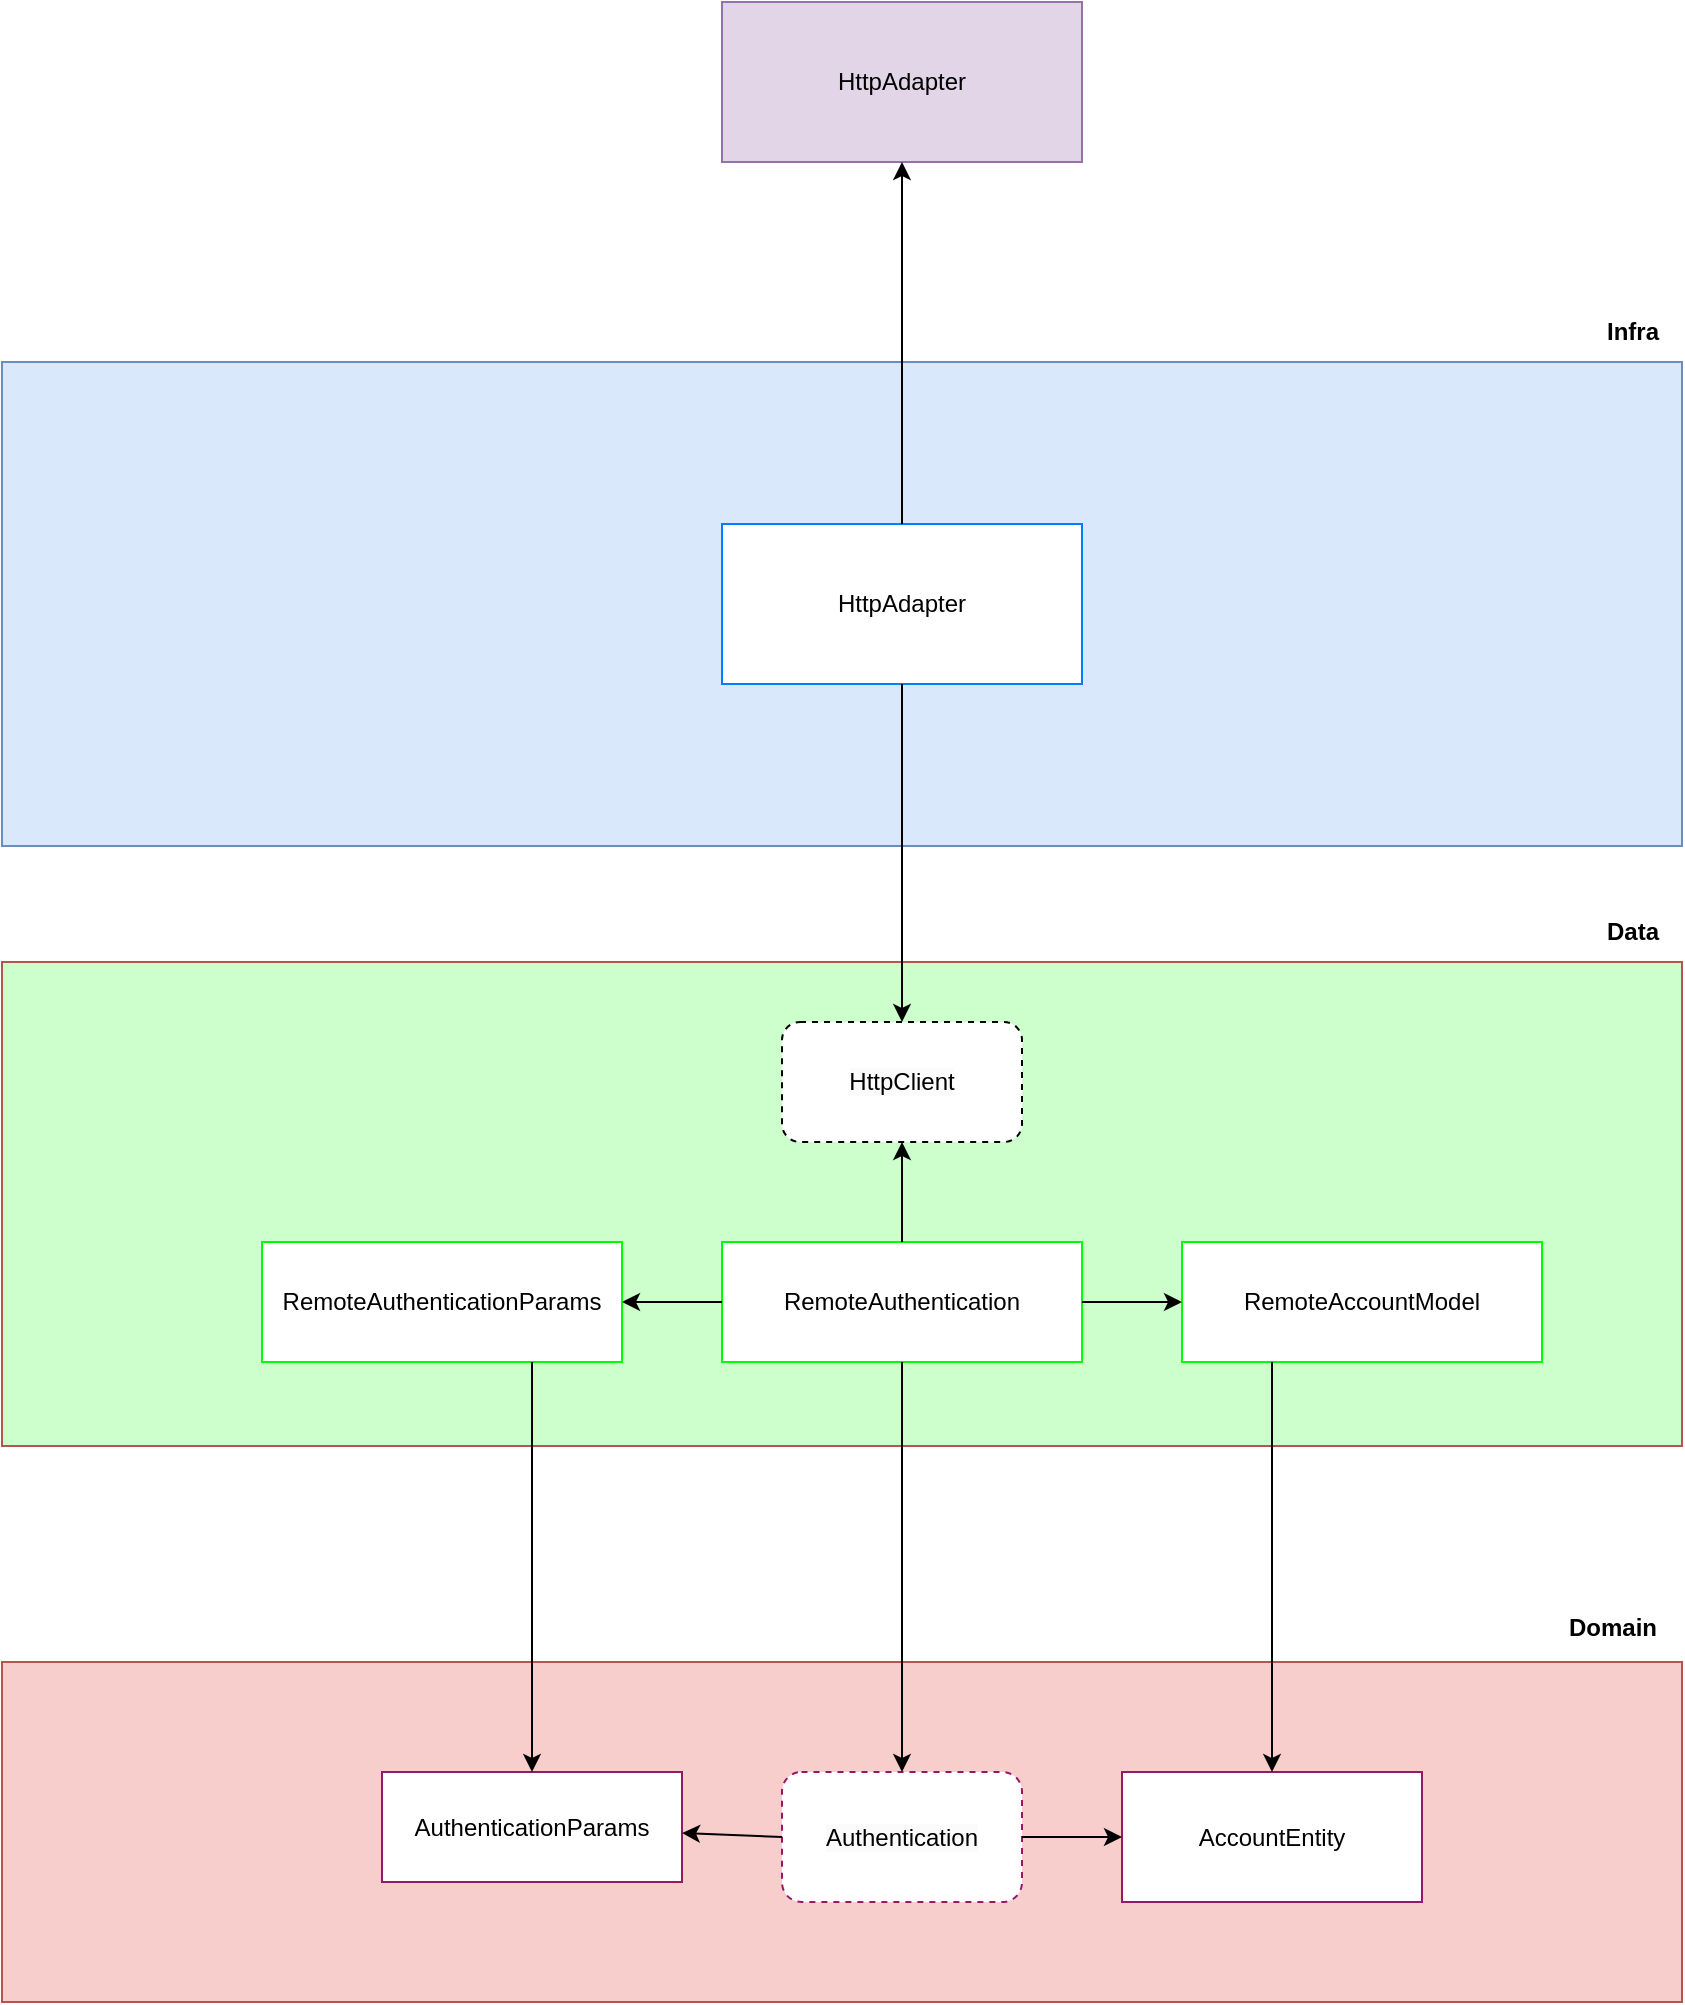 <mxfile version="21.6.9" type="github">
  <diagram name="Página-1" id="aWe7KM1cLbGeV50ehOjc">
    <mxGraphModel dx="1964" dy="1789" grid="1" gridSize="10" guides="1" tooltips="1" connect="1" arrows="1" fold="1" page="1" pageScale="1" pageWidth="827" pageHeight="1169" math="0" shadow="0">
      <root>
        <mxCell id="0" />
        <mxCell id="1" parent="0" />
        <mxCell id="XNv7TvhyOqcc_81UNLbF-1" value="" style="rounded=0;whiteSpace=wrap;html=1;fillColor=#f8cecc;strokeColor=#b85450;" parent="1" vertex="1">
          <mxGeometry x="-40" y="350" width="840" height="170" as="geometry" />
        </mxCell>
        <mxCell id="mrGHJU6OX8BGPNTDZ4Nh-1" value="AuthenticationParams" style="rounded=0;whiteSpace=wrap;html=1;strokeColor=#941967;" vertex="1" parent="1">
          <mxGeometry x="150" y="405" width="150" height="55" as="geometry" />
        </mxCell>
        <mxCell id="mrGHJU6OX8BGPNTDZ4Nh-2" value="AccountEntity" style="rounded=0;whiteSpace=wrap;html=1;strokeColor=#941967;" vertex="1" parent="1">
          <mxGeometry x="520" y="405" width="150" height="65" as="geometry" />
        </mxCell>
        <mxCell id="mrGHJU6OX8BGPNTDZ4Nh-3" value="&lt;span style=&quot;color: rgb(0, 0, 0); font-family: Helvetica; font-size: 12px; font-style: normal; font-variant-ligatures: normal; font-variant-caps: normal; font-weight: 400; letter-spacing: normal; orphans: 2; text-align: center; text-indent: 0px; text-transform: none; widows: 2; word-spacing: 0px; -webkit-text-stroke-width: 0px; background-color: rgb(251, 251, 251); text-decoration-thickness: initial; text-decoration-style: initial; text-decoration-color: initial; float: none; display: inline !important;&quot;&gt;Authentication&lt;/span&gt;" style="rounded=1;whiteSpace=wrap;html=1;dashed=1;strokeColor=#941967;" vertex="1" parent="1">
          <mxGeometry x="350" y="405" width="120" height="65" as="geometry" />
        </mxCell>
        <mxCell id="mrGHJU6OX8BGPNTDZ4Nh-4" value="" style="endArrow=classic;html=1;rounded=0;exitX=0;exitY=0.5;exitDx=0;exitDy=0;" edge="1" parent="1" source="mrGHJU6OX8BGPNTDZ4Nh-3" target="mrGHJU6OX8BGPNTDZ4Nh-1">
          <mxGeometry width="50" height="50" relative="1" as="geometry">
            <mxPoint x="370" y="400" as="sourcePoint" />
            <mxPoint x="420" y="350" as="targetPoint" />
          </mxGeometry>
        </mxCell>
        <mxCell id="mrGHJU6OX8BGPNTDZ4Nh-5" value="" style="endArrow=classic;html=1;rounded=0;exitX=1;exitY=0.5;exitDx=0;exitDy=0;entryX=0;entryY=0.5;entryDx=0;entryDy=0;" edge="1" parent="1" source="mrGHJU6OX8BGPNTDZ4Nh-3" target="mrGHJU6OX8BGPNTDZ4Nh-2">
          <mxGeometry width="50" height="50" relative="1" as="geometry">
            <mxPoint x="360" y="433" as="sourcePoint" />
            <mxPoint x="310" y="433" as="targetPoint" />
          </mxGeometry>
        </mxCell>
        <mxCell id="mrGHJU6OX8BGPNTDZ4Nh-6" value="&lt;b&gt;Domain&lt;/b&gt;" style="text;html=1;align=center;verticalAlign=middle;resizable=0;points=[];autosize=1;strokeColor=none;fillColor=none;" vertex="1" parent="1">
          <mxGeometry x="730" y="318" width="70" height="30" as="geometry" />
        </mxCell>
        <mxCell id="mrGHJU6OX8BGPNTDZ4Nh-7" value="" style="rounded=0;whiteSpace=wrap;html=1;fillColor=#CCFFCC;strokeColor=#b85450;" vertex="1" parent="1">
          <mxGeometry x="-40" width="840" height="242" as="geometry" />
        </mxCell>
        <mxCell id="mrGHJU6OX8BGPNTDZ4Nh-8" value="RemoteAuthenticationParams" style="rounded=0;whiteSpace=wrap;html=1;strokeColor=#00FF00;" vertex="1" parent="1">
          <mxGeometry x="90" y="140" width="180" height="60" as="geometry" />
        </mxCell>
        <mxCell id="mrGHJU6OX8BGPNTDZ4Nh-10" value="&lt;span style=&quot;color: rgb(0, 0, 0); font-family: Helvetica; font-size: 12px; font-style: normal; font-variant-ligatures: normal; font-variant-caps: normal; font-weight: 400; letter-spacing: normal; orphans: 2; text-align: center; text-indent: 0px; text-transform: none; widows: 2; word-spacing: 0px; -webkit-text-stroke-width: 0px; background-color: rgb(251, 251, 251); text-decoration-thickness: initial; text-decoration-style: initial; text-decoration-color: initial; float: none; display: inline !important;&quot;&gt;HttpClient&lt;/span&gt;" style="rounded=1;whiteSpace=wrap;html=1;dashed=1;" vertex="1" parent="1">
          <mxGeometry x="350" y="30" width="120" height="60" as="geometry" />
        </mxCell>
        <mxCell id="mrGHJU6OX8BGPNTDZ4Nh-13" value="&lt;b&gt;Data&lt;br&gt;&lt;/b&gt;" style="text;html=1;align=center;verticalAlign=middle;resizable=0;points=[];autosize=1;strokeColor=none;fillColor=none;" vertex="1" parent="1">
          <mxGeometry x="750" y="-30" width="50" height="30" as="geometry" />
        </mxCell>
        <mxCell id="mrGHJU6OX8BGPNTDZ4Nh-15" value="RemoteAuthentication" style="rounded=0;whiteSpace=wrap;html=1;strokeColor=#00FF00;" vertex="1" parent="1">
          <mxGeometry x="320" y="140" width="180" height="60" as="geometry" />
        </mxCell>
        <mxCell id="mrGHJU6OX8BGPNTDZ4Nh-16" value="RemoteAccountModel&lt;br&gt;" style="rounded=0;whiteSpace=wrap;html=1;strokeColor=#00FF00;" vertex="1" parent="1">
          <mxGeometry x="550" y="140" width="180" height="60" as="geometry" />
        </mxCell>
        <mxCell id="mrGHJU6OX8BGPNTDZ4Nh-17" value="" style="endArrow=classic;html=1;rounded=0;exitX=0;exitY=0.5;exitDx=0;exitDy=0;entryX=1;entryY=0.5;entryDx=0;entryDy=0;" edge="1" parent="1" source="mrGHJU6OX8BGPNTDZ4Nh-15" target="mrGHJU6OX8BGPNTDZ4Nh-8">
          <mxGeometry width="50" height="50" relative="1" as="geometry">
            <mxPoint x="364" y="58" as="sourcePoint" />
            <mxPoint x="218" y="150" as="targetPoint" />
          </mxGeometry>
        </mxCell>
        <mxCell id="mrGHJU6OX8BGPNTDZ4Nh-18" value="" style="endArrow=classic;html=1;rounded=0;exitX=1;exitY=0.5;exitDx=0;exitDy=0;entryX=0;entryY=0.5;entryDx=0;entryDy=0;" edge="1" parent="1" source="mrGHJU6OX8BGPNTDZ4Nh-15" target="mrGHJU6OX8BGPNTDZ4Nh-16">
          <mxGeometry width="50" height="50" relative="1" as="geometry">
            <mxPoint x="334" y="168" as="sourcePoint" />
            <mxPoint x="280" y="168" as="targetPoint" />
          </mxGeometry>
        </mxCell>
        <mxCell id="mrGHJU6OX8BGPNTDZ4Nh-20" value="" style="endArrow=classic;html=1;rounded=0;exitX=0.5;exitY=0;exitDx=0;exitDy=0;entryX=0.5;entryY=1;entryDx=0;entryDy=0;" edge="1" parent="1" source="mrGHJU6OX8BGPNTDZ4Nh-15" target="mrGHJU6OX8BGPNTDZ4Nh-10">
          <mxGeometry width="50" height="50" relative="1" as="geometry">
            <mxPoint x="514" y="168" as="sourcePoint" />
            <mxPoint x="570" y="168" as="targetPoint" />
          </mxGeometry>
        </mxCell>
        <mxCell id="mrGHJU6OX8BGPNTDZ4Nh-21" value="" style="endArrow=classic;html=1;rounded=0;exitX=0.75;exitY=1;exitDx=0;exitDy=0;" edge="1" parent="1" source="mrGHJU6OX8BGPNTDZ4Nh-8" target="mrGHJU6OX8BGPNTDZ4Nh-1">
          <mxGeometry width="50" height="50" relative="1" as="geometry">
            <mxPoint x="424" y="150" as="sourcePoint" />
            <mxPoint x="424" y="75" as="targetPoint" />
          </mxGeometry>
        </mxCell>
        <mxCell id="mrGHJU6OX8BGPNTDZ4Nh-22" value="" style="endArrow=classic;html=1;rounded=0;exitX=0.5;exitY=1;exitDx=0;exitDy=0;" edge="1" parent="1" source="mrGHJU6OX8BGPNTDZ4Nh-15" target="mrGHJU6OX8BGPNTDZ4Nh-3">
          <mxGeometry width="50" height="50" relative="1" as="geometry">
            <mxPoint x="235" y="185" as="sourcePoint" />
            <mxPoint x="235" y="415" as="targetPoint" />
          </mxGeometry>
        </mxCell>
        <mxCell id="mrGHJU6OX8BGPNTDZ4Nh-23" value="" style="endArrow=classic;html=1;rounded=0;exitX=0.25;exitY=1;exitDx=0;exitDy=0;entryX=0.5;entryY=0;entryDx=0;entryDy=0;" edge="1" parent="1" source="mrGHJU6OX8BGPNTDZ4Nh-16" target="mrGHJU6OX8BGPNTDZ4Nh-2">
          <mxGeometry width="50" height="50" relative="1" as="geometry">
            <mxPoint x="424" y="185" as="sourcePoint" />
            <mxPoint x="420" y="415" as="targetPoint" />
          </mxGeometry>
        </mxCell>
        <mxCell id="mrGHJU6OX8BGPNTDZ4Nh-26" value="" style="rounded=0;whiteSpace=wrap;html=1;fillColor=#dae8fc;strokeColor=#6c8ebf;" vertex="1" parent="1">
          <mxGeometry x="-40" y="-300" width="840" height="242" as="geometry" />
        </mxCell>
        <mxCell id="mrGHJU6OX8BGPNTDZ4Nh-27" value="&lt;b&gt;Infra&lt;br&gt;&lt;/b&gt;" style="text;html=1;align=center;verticalAlign=middle;resizable=0;points=[];autosize=1;strokeColor=none;fillColor=none;" vertex="1" parent="1">
          <mxGeometry x="750" y="-330" width="50" height="30" as="geometry" />
        </mxCell>
        <mxCell id="mrGHJU6OX8BGPNTDZ4Nh-28" value="HttpAdapter" style="rounded=0;whiteSpace=wrap;html=1;strokeColor=#007FFF;" vertex="1" parent="1">
          <mxGeometry x="320" y="-219" width="180" height="80" as="geometry" />
        </mxCell>
        <mxCell id="mrGHJU6OX8BGPNTDZ4Nh-29" value="HttpAdapter" style="rounded=0;whiteSpace=wrap;html=1;strokeColor=#9673a6;fillColor=#e1d5e7;" vertex="1" parent="1">
          <mxGeometry x="320" y="-480" width="180" height="80" as="geometry" />
        </mxCell>
        <mxCell id="mrGHJU6OX8BGPNTDZ4Nh-32" value="" style="endArrow=classic;html=1;rounded=0;entryX=0.5;entryY=1;entryDx=0;entryDy=0;exitX=0.5;exitY=0;exitDx=0;exitDy=0;" edge="1" parent="1" source="mrGHJU6OX8BGPNTDZ4Nh-28" target="mrGHJU6OX8BGPNTDZ4Nh-29">
          <mxGeometry width="50" height="50" relative="1" as="geometry">
            <mxPoint x="380" y="-240" as="sourcePoint" />
            <mxPoint x="430" y="-290" as="targetPoint" />
          </mxGeometry>
        </mxCell>
        <mxCell id="mrGHJU6OX8BGPNTDZ4Nh-33" value="" style="endArrow=classic;html=1;rounded=0;exitX=0.5;exitY=1;exitDx=0;exitDy=0;" edge="1" parent="1" source="mrGHJU6OX8BGPNTDZ4Nh-28" target="mrGHJU6OX8BGPNTDZ4Nh-10">
          <mxGeometry width="50" height="50" relative="1" as="geometry">
            <mxPoint x="420" y="210" as="sourcePoint" />
            <mxPoint x="420" y="415" as="targetPoint" />
          </mxGeometry>
        </mxCell>
      </root>
    </mxGraphModel>
  </diagram>
</mxfile>
